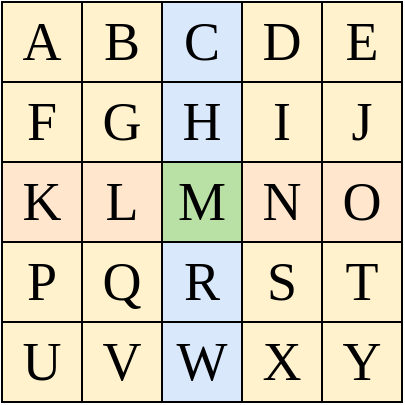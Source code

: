 <mxfile version="12.3.3" type="github" pages="1"><diagram id="OSLsdP8iQLulr4CwNtAH" name="第 1 页"><mxGraphModel dx="706" dy="372" grid="1" gridSize="10" guides="1" tooltips="1" connect="1" arrows="1" fold="1" page="1" pageScale="1" pageWidth="827" pageHeight="1169" math="0" shadow="0"><root><mxCell id="0"/><mxCell id="1" parent="0"/><mxCell id="2XWV04gIVgTPCKqtyQMh-20" value="A" style="whiteSpace=wrap;html=1;aspect=fixed;fontFamily=Lucida Console;verticalAlign=middle;labelBorderColor=none;spacing=0;fontSize=27;fillColor=#fff2cc;strokeColor=#000000;" vertex="1" parent="1"><mxGeometry x="280" y="120" width="40" height="40" as="geometry"/></mxCell><mxCell id="2XWV04gIVgTPCKqtyQMh-21" value="B" style="whiteSpace=wrap;html=1;aspect=fixed;fontFamily=Lucida Console;verticalAlign=middle;labelBorderColor=none;spacing=0;fontSize=27;fillColor=#fff2cc;strokeColor=#000000;" vertex="1" parent="1"><mxGeometry x="320" y="120" width="40" height="40" as="geometry"/></mxCell><mxCell id="2XWV04gIVgTPCKqtyQMh-22" value="C" style="whiteSpace=wrap;html=1;aspect=fixed;fontFamily=Lucida Console;verticalAlign=middle;labelBorderColor=none;spacing=0;fontSize=27;fillColor=#dae8fc;strokeColor=#000000;" vertex="1" parent="1"><mxGeometry x="360" y="120" width="40" height="40" as="geometry"/></mxCell><mxCell id="2XWV04gIVgTPCKqtyQMh-23" value="D" style="whiteSpace=wrap;html=1;aspect=fixed;fontFamily=Lucida Console;verticalAlign=middle;labelBorderColor=none;spacing=0;fontSize=27;fillColor=#fff2cc;strokeColor=#000000;" vertex="1" parent="1"><mxGeometry x="400" y="120" width="40" height="40" as="geometry"/></mxCell><mxCell id="2XWV04gIVgTPCKqtyQMh-24" value="F" style="whiteSpace=wrap;html=1;aspect=fixed;fontFamily=Lucida Console;verticalAlign=middle;labelBorderColor=none;spacing=0;fontSize=27;fillColor=#fff2cc;strokeColor=#000000;" vertex="1" parent="1"><mxGeometry x="280" y="160" width="40" height="40" as="geometry"/></mxCell><mxCell id="2XWV04gIVgTPCKqtyQMh-25" value="G" style="whiteSpace=wrap;html=1;aspect=fixed;fontFamily=Lucida Console;verticalAlign=middle;labelBorderColor=none;spacing=0;fontSize=27;fillColor=#fff2cc;strokeColor=#000000;" vertex="1" parent="1"><mxGeometry x="320" y="160" width="40" height="40" as="geometry"/></mxCell><mxCell id="2XWV04gIVgTPCKqtyQMh-26" value="H" style="whiteSpace=wrap;html=1;aspect=fixed;fontFamily=Lucida Console;verticalAlign=middle;labelBorderColor=none;spacing=0;fontSize=27;fillColor=#dae8fc;strokeColor=#000000;" vertex="1" parent="1"><mxGeometry x="360" y="160" width="40" height="40" as="geometry"/></mxCell><mxCell id="2XWV04gIVgTPCKqtyQMh-27" value="I" style="whiteSpace=wrap;html=1;aspect=fixed;fontFamily=Lucida Console;verticalAlign=middle;labelBorderColor=none;spacing=0;fontSize=27;fillColor=#fff2cc;strokeColor=#000000;" vertex="1" parent="1"><mxGeometry x="400" y="160" width="40" height="40" as="geometry"/></mxCell><mxCell id="2XWV04gIVgTPCKqtyQMh-28" value="K" style="whiteSpace=wrap;html=1;aspect=fixed;fontFamily=Lucida Console;verticalAlign=middle;labelBorderColor=none;spacing=0;fontSize=27;fillColor=#ffe6cc;strokeColor=#000000;" vertex="1" parent="1"><mxGeometry x="280" y="200" width="40" height="40" as="geometry"/></mxCell><mxCell id="2XWV04gIVgTPCKqtyQMh-29" value="L" style="whiteSpace=wrap;html=1;aspect=fixed;fontFamily=Lucida Console;verticalAlign=middle;labelBorderColor=none;spacing=0;fontSize=27;fillColor=#ffe6cc;strokeColor=#000000;" vertex="1" parent="1"><mxGeometry x="320" y="200" width="40" height="40" as="geometry"/></mxCell><mxCell id="2XWV04gIVgTPCKqtyQMh-30" value="M" style="whiteSpace=wrap;html=1;aspect=fixed;fontFamily=Lucida Console;verticalAlign=middle;labelBorderColor=none;spacing=0;fontSize=27;fillColor=#B9E0A5;strokeColor=#000000;" vertex="1" parent="1"><mxGeometry x="360" y="200" width="40" height="40" as="geometry"/></mxCell><mxCell id="2XWV04gIVgTPCKqtyQMh-31" value="N" style="whiteSpace=wrap;html=1;aspect=fixed;fontFamily=Lucida Console;verticalAlign=middle;labelBorderColor=none;spacing=0;fontSize=27;fillColor=#ffe6cc;strokeColor=#000000;" vertex="1" parent="1"><mxGeometry x="400" y="200" width="40" height="40" as="geometry"/></mxCell><mxCell id="2XWV04gIVgTPCKqtyQMh-32" value="P" style="whiteSpace=wrap;html=1;aspect=fixed;fontFamily=Lucida Console;verticalAlign=middle;labelBorderColor=none;spacing=0;fontSize=27;fillColor=#fff2cc;strokeColor=#000000;" vertex="1" parent="1"><mxGeometry x="280" y="240" width="40" height="40" as="geometry"/></mxCell><mxCell id="2XWV04gIVgTPCKqtyQMh-33" value="Q" style="whiteSpace=wrap;html=1;aspect=fixed;fontFamily=Lucida Console;verticalAlign=middle;labelBorderColor=none;spacing=0;fontSize=27;fillColor=#fff2cc;strokeColor=#000000;" vertex="1" parent="1"><mxGeometry x="320" y="240" width="40" height="40" as="geometry"/></mxCell><mxCell id="2XWV04gIVgTPCKqtyQMh-34" value="R" style="whiteSpace=wrap;html=1;aspect=fixed;fontFamily=Lucida Console;verticalAlign=middle;labelBorderColor=none;spacing=0;fontSize=27;fillColor=#dae8fc;strokeColor=#000000;" vertex="1" parent="1"><mxGeometry x="360" y="240" width="40" height="40" as="geometry"/></mxCell><mxCell id="2XWV04gIVgTPCKqtyQMh-35" value="S" style="whiteSpace=wrap;html=1;aspect=fixed;fontFamily=Lucida Console;verticalAlign=middle;labelBorderColor=none;spacing=0;fontSize=27;fillColor=#fff2cc;strokeColor=#000000;" vertex="1" parent="1"><mxGeometry x="400" y="240" width="40" height="40" as="geometry"/></mxCell><mxCell id="2XWV04gIVgTPCKqtyQMh-36" value="E" style="whiteSpace=wrap;html=1;aspect=fixed;fontFamily=Lucida Console;verticalAlign=middle;labelBorderColor=none;spacing=0;fontSize=27;fillColor=#fff2cc;strokeColor=#000000;" vertex="1" parent="1"><mxGeometry x="440" y="120" width="40" height="40" as="geometry"/></mxCell><mxCell id="2XWV04gIVgTPCKqtyQMh-37" value="J" style="whiteSpace=wrap;html=1;aspect=fixed;fontFamily=Lucida Console;verticalAlign=middle;labelBorderColor=none;spacing=0;fontSize=27;fillColor=#fff2cc;strokeColor=#000000;" vertex="1" parent="1"><mxGeometry x="440" y="160" width="40" height="40" as="geometry"/></mxCell><mxCell id="2XWV04gIVgTPCKqtyQMh-38" value="O" style="whiteSpace=wrap;html=1;aspect=fixed;fontFamily=Lucida Console;verticalAlign=middle;labelBorderColor=none;spacing=0;fontSize=27;fillColor=#ffe6cc;strokeColor=#000000;" vertex="1" parent="1"><mxGeometry x="440" y="200" width="40" height="40" as="geometry"/></mxCell><mxCell id="2XWV04gIVgTPCKqtyQMh-39" value="T" style="whiteSpace=wrap;html=1;aspect=fixed;fontFamily=Lucida Console;verticalAlign=middle;labelBorderColor=none;spacing=0;fontSize=27;fillColor=#fff2cc;strokeColor=#000000;" vertex="1" parent="1"><mxGeometry x="440" y="240" width="40" height="40" as="geometry"/></mxCell><mxCell id="2XWV04gIVgTPCKqtyQMh-40" value="U" style="whiteSpace=wrap;html=1;aspect=fixed;fontFamily=Lucida Console;verticalAlign=middle;labelBorderColor=none;spacing=0;fontSize=27;fillColor=#fff2cc;strokeColor=#000000;" vertex="1" parent="1"><mxGeometry x="280" y="280" width="40" height="40" as="geometry"/></mxCell><mxCell id="2XWV04gIVgTPCKqtyQMh-41" value="V" style="whiteSpace=wrap;html=1;aspect=fixed;fontFamily=Lucida Console;verticalAlign=middle;labelBorderColor=none;spacing=0;fontSize=27;fillColor=#fff2cc;strokeColor=#000000;" vertex="1" parent="1"><mxGeometry x="320" y="280" width="40" height="40" as="geometry"/></mxCell><mxCell id="2XWV04gIVgTPCKqtyQMh-42" value="W" style="whiteSpace=wrap;html=1;aspect=fixed;fontFamily=Lucida Console;verticalAlign=middle;labelBorderColor=none;spacing=0;fontSize=27;fillColor=#dae8fc;strokeColor=#000000;" vertex="1" parent="1"><mxGeometry x="360" y="280" width="40" height="40" as="geometry"/></mxCell><mxCell id="2XWV04gIVgTPCKqtyQMh-43" value="X" style="whiteSpace=wrap;html=1;aspect=fixed;fontFamily=Lucida Console;verticalAlign=middle;labelBorderColor=none;spacing=0;fontSize=27;fillColor=#fff2cc;strokeColor=#000000;" vertex="1" parent="1"><mxGeometry x="400" y="280" width="40" height="40" as="geometry"/></mxCell><mxCell id="2XWV04gIVgTPCKqtyQMh-44" value="Y" style="whiteSpace=wrap;html=1;aspect=fixed;fontFamily=Lucida Console;verticalAlign=middle;labelBorderColor=none;spacing=0;fontSize=27;fillColor=#fff2cc;strokeColor=#000000;" vertex="1" parent="1"><mxGeometry x="440" y="280" width="40" height="40" as="geometry"/></mxCell></root></mxGraphModel></diagram></mxfile>